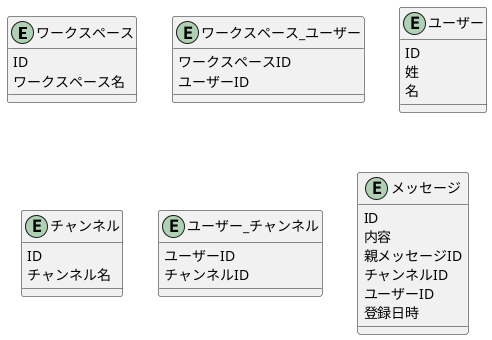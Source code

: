 @startuml

entity ワークスペース {
   ID
   ワークスペース名
}

entity ワークスペース_ユーザー {
   ワークスペースID
   ユーザーID
}

entity ユーザー {
   ID
   姓
   名
}

entity チャンネル {
   ID
   チャンネル名
}

entity ユーザー_チャンネル {
   ユーザーID
   チャンネルID
}

entity メッセージ {
   ID
   内容
   親メッセージID
   チャンネルID
   ユーザーID
   登録日時
}

@enduml
